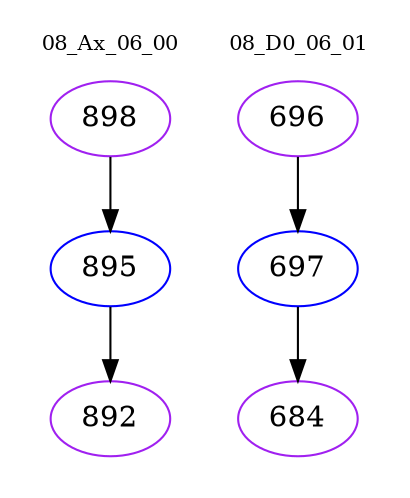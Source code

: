 digraph{
subgraph cluster_0 {
color = white
label = "08_Ax_06_00";
fontsize=10;
T0_898 [label="898", color="purple"]
T0_898 -> T0_895 [color="black"]
T0_895 [label="895", color="blue"]
T0_895 -> T0_892 [color="black"]
T0_892 [label="892", color="purple"]
}
subgraph cluster_1 {
color = white
label = "08_D0_06_01";
fontsize=10;
T1_696 [label="696", color="purple"]
T1_696 -> T1_697 [color="black"]
T1_697 [label="697", color="blue"]
T1_697 -> T1_684 [color="black"]
T1_684 [label="684", color="purple"]
}
}
